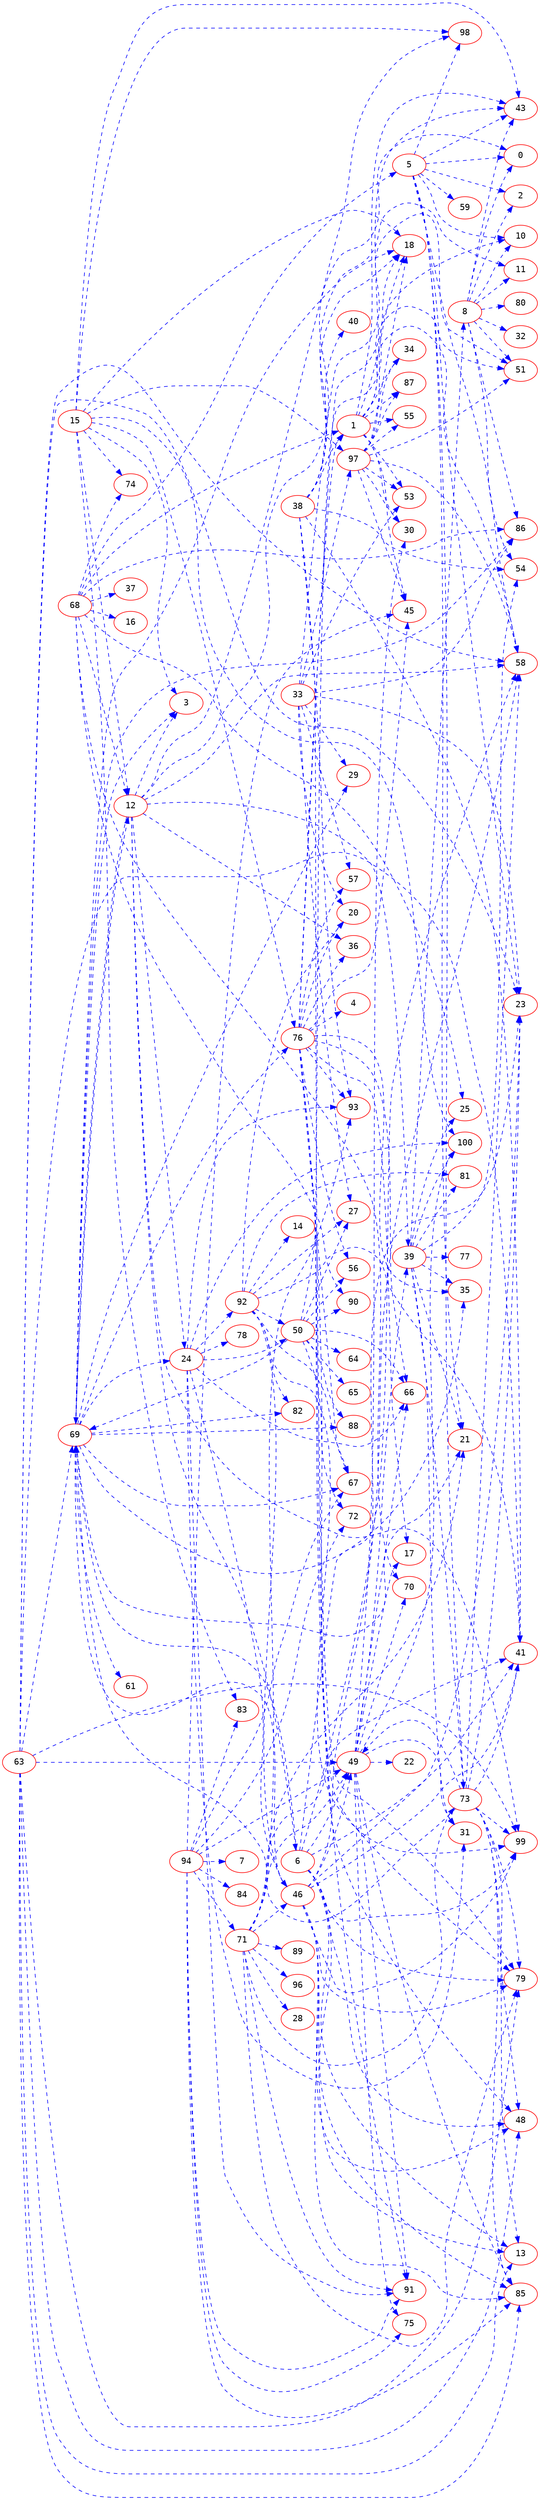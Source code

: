 digraph dumpedGraph {
		node[color=Red,fontname=Courier]
		edge[color=Blue,style=dashed]
		rankdir=LR; //Rank Direction Left to Right
		/*Total Nodes : 29 */
"1"->{"18" "30" "34" "43" "45" "51" "53" "55" "58" "87"}
"3"->{}
"5"->{"0" "2" "10" "21" "23" "43" "58" "59" "73" "98"}
"6"->{"13" "23" "41" "48" "49" "58" "69" "79" "85" "99"}
"8"->{"0" "2" "10" "11" "32" "43" "51" "54" "80" "86"}
"12"->{"0" "3" "6" "24" "36" "39" "58" "69" "98" "99"}
"15"->{"3" "12" "18" "43" "74" "76" "83" "97" "98" "100"}
"24"->{"31" "46" "50" "66" "78" "91" "92" "93" "100"}
"27"->{}
"33"->{"20" "23" "27" "29" "51" "53" "57" "86" "97"}
"38"->{"1" "11" "18" "40" "41" "54" "79" "93"}
"39"->{"8" "21" "25" "31" "35" "54" "73" "77" "81" "100"}
"46"->{"13" "23" "41" "48" "49" "58" "69" "79" "85" "99"}
"49"->{"17" "22" "30" "31" "39" "66" "70" "75" "85" "91" "100"}
"50"->{"10" "27" "56" "64" "65" "66" "69" "72" "88" "90"}
"53"->{}
"63"->{"13" "23" "41" "48" "49" "58" "69" "79" "85" "99"}
"68"->{"1" "5" "12" "16" "25" "37" "70" "74" "86" "90"}
"69"->{"3" "12" "18" "21" "24" "29" "35" "61" "67" "76" "82" "86" "88"}
"71"->{"21" "28" "41" "46" "49" "73" "79" "89" "91" "93" "96"}
"73"->{"13" "23" "41" "48" "49" "58" "69" "79" "85" "99"}
"76"->{"1" "4" "17" "18" "20" "35" "36" "45" "48" "56" "57" "66" "67" "79" "91" "93"}
"83"->{}
"84"->{}
"87"->{}
"92"->{"14" "20" "27" "41" "46" "50" "67" "81" "82" "99"}
"94"->{"7" "45" "49" "67" "71" "72" "75" "83" "84" "85" "91"}
"97"->{"18" "30" "34" "43" "45" "51" "53" "55" "58" "87"}
"100"->{}
}